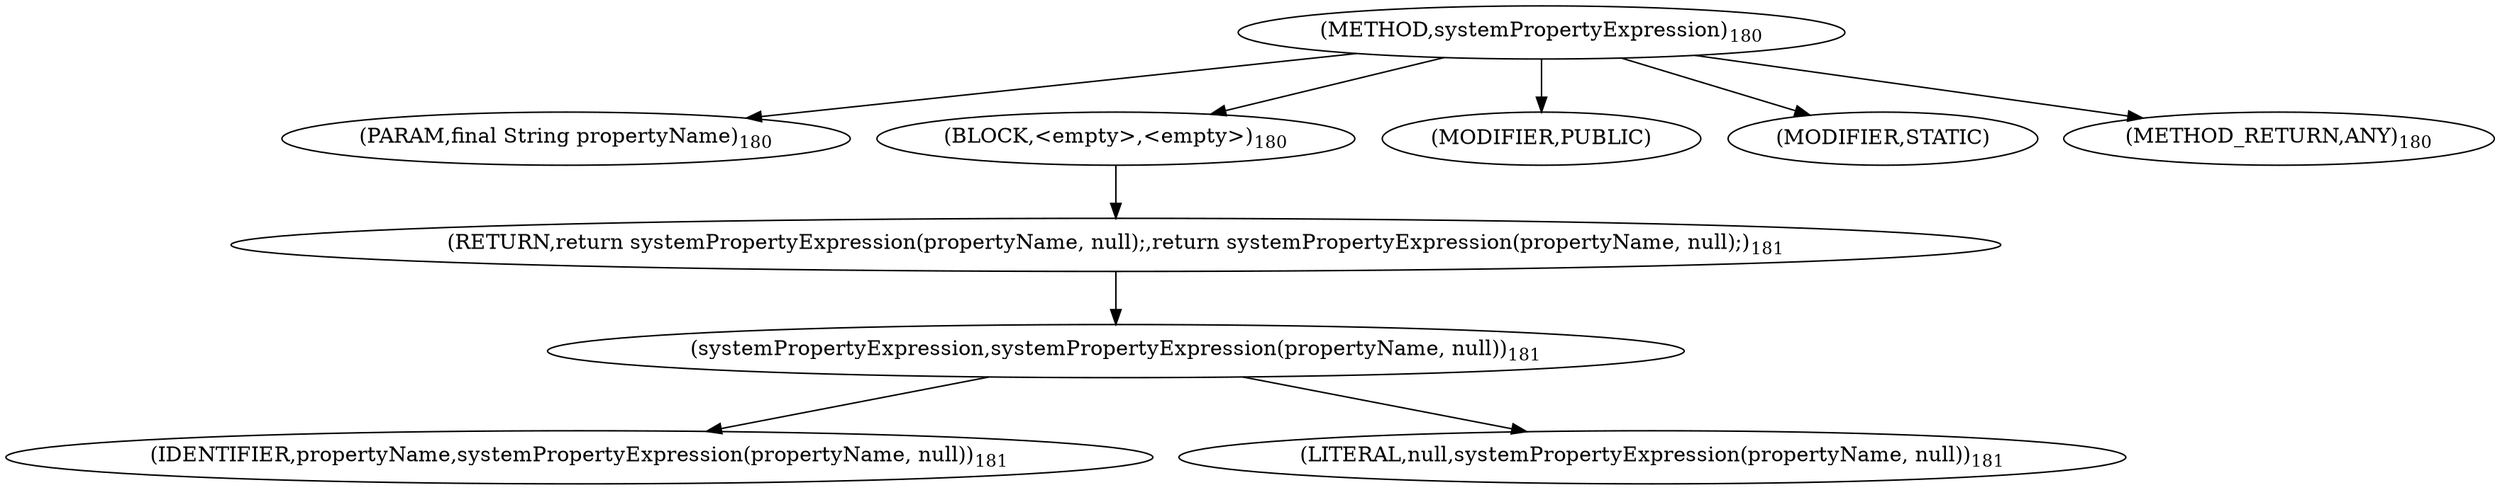 digraph "systemPropertyExpression" {  
"103" [label = <(METHOD,systemPropertyExpression)<SUB>180</SUB>> ]
"104" [label = <(PARAM,final String propertyName)<SUB>180</SUB>> ]
"105" [label = <(BLOCK,&lt;empty&gt;,&lt;empty&gt;)<SUB>180</SUB>> ]
"106" [label = <(RETURN,return systemPropertyExpression(propertyName, null);,return systemPropertyExpression(propertyName, null);)<SUB>181</SUB>> ]
"107" [label = <(systemPropertyExpression,systemPropertyExpression(propertyName, null))<SUB>181</SUB>> ]
"108" [label = <(IDENTIFIER,propertyName,systemPropertyExpression(propertyName, null))<SUB>181</SUB>> ]
"109" [label = <(LITERAL,null,systemPropertyExpression(propertyName, null))<SUB>181</SUB>> ]
"110" [label = <(MODIFIER,PUBLIC)> ]
"111" [label = <(MODIFIER,STATIC)> ]
"112" [label = <(METHOD_RETURN,ANY)<SUB>180</SUB>> ]
  "103" -> "104" 
  "103" -> "105" 
  "103" -> "110" 
  "103" -> "111" 
  "103" -> "112" 
  "105" -> "106" 
  "106" -> "107" 
  "107" -> "108" 
  "107" -> "109" 
}

